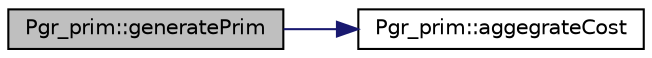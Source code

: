 digraph "Pgr_prim::generatePrim"
{
  edge [fontname="Helvetica",fontsize="10",labelfontname="Helvetica",labelfontsize="10"];
  node [fontname="Helvetica",fontsize="10",shape=record];
  rankdir="LR";
  Node1 [label="Pgr_prim::generatePrim",height=0.2,width=0.4,color="black", fillcolor="grey75", style="filled", fontcolor="black"];
  Node1 -> Node2 [color="midnightblue",fontsize="10",style="solid",fontname="Helvetica"];
  Node2 [label="Pgr_prim::aggegrateCost",height=0.2,width=0.4,color="black", fillcolor="white", style="filled",URL="$classPgr__prim.html#a8d071f4c333f855852d6963a6b58f60f"];
}
